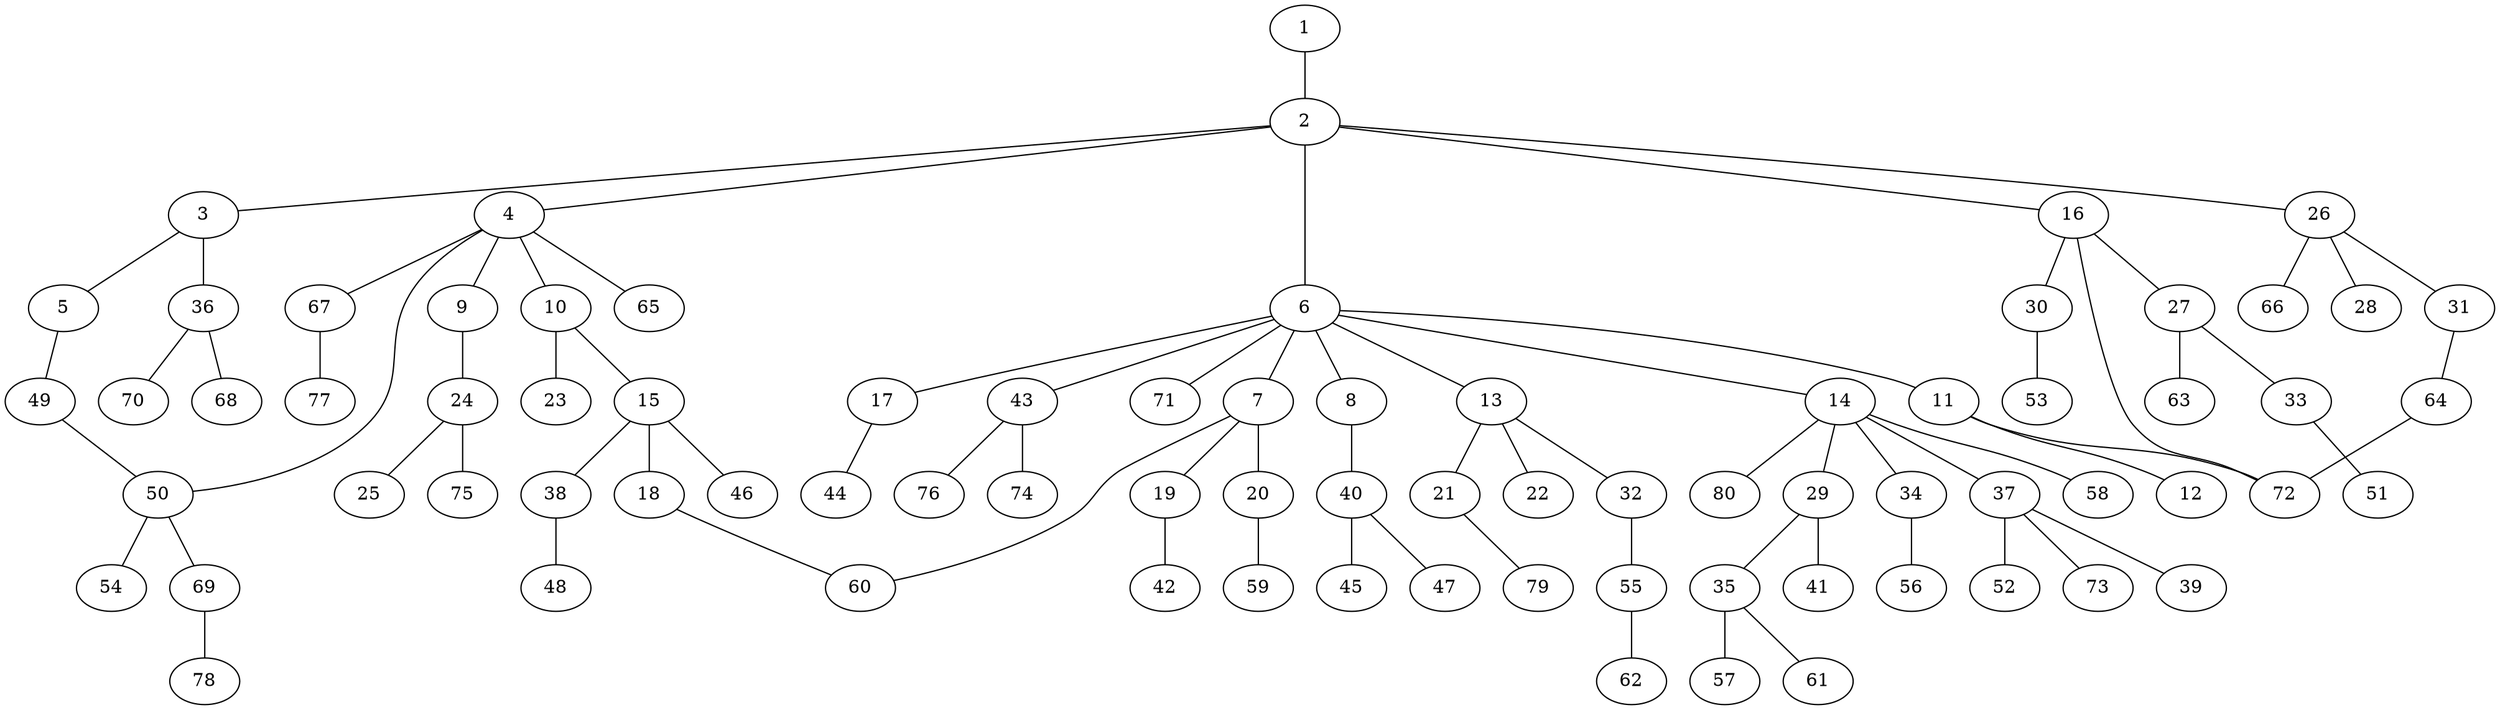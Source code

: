 graph graphname {1--2
2--3
2--4
2--6
2--16
2--26
3--5
3--36
4--9
4--10
4--50
4--65
4--67
5--49
6--7
6--8
6--11
6--13
6--14
6--17
6--43
6--71
7--19
7--20
7--60
8--40
9--24
10--15
10--23
11--12
11--72
13--21
13--22
13--32
14--29
14--34
14--37
14--58
14--80
15--18
15--38
15--46
16--27
16--30
16--72
17--44
18--60
19--42
20--59
21--79
24--25
24--75
26--28
26--31
26--66
27--33
27--63
29--35
29--41
30--53
31--64
32--55
33--51
34--56
35--57
35--61
36--68
36--70
37--39
37--52
37--73
38--48
40--45
40--47
43--74
43--76
49--50
50--54
50--69
55--62
64--72
67--77
69--78
}